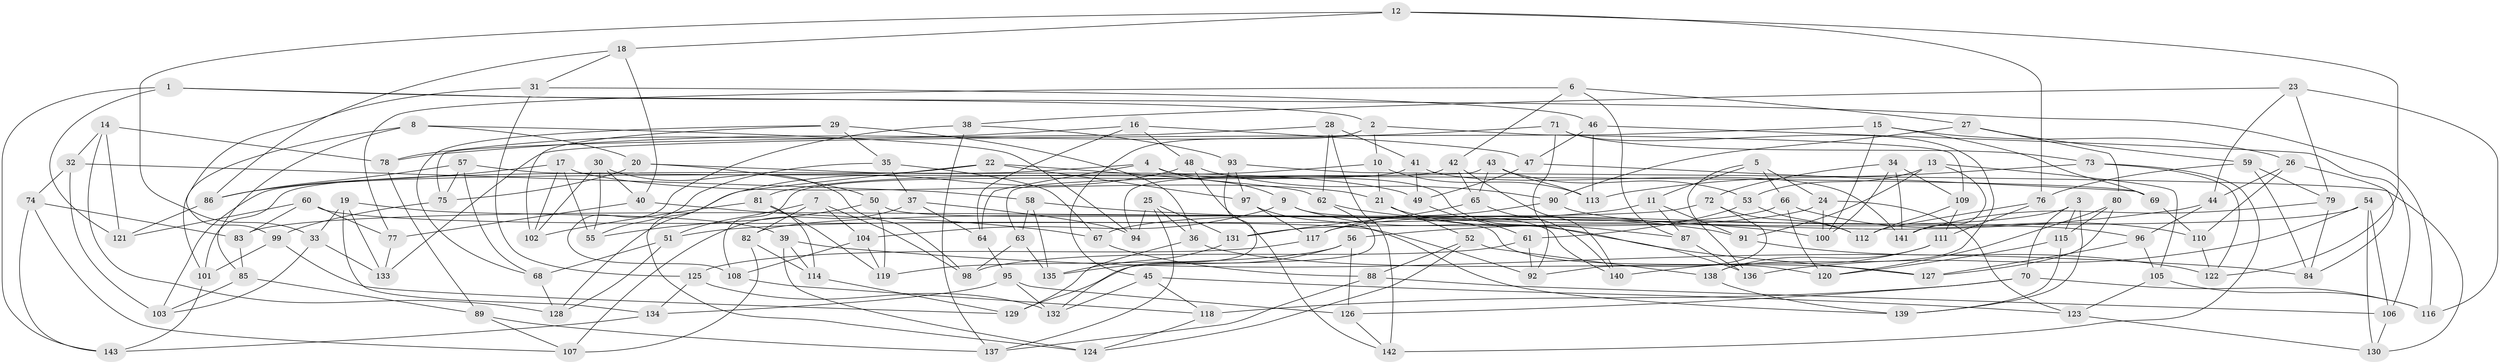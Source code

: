 // coarse degree distribution, {6: 0.5108695652173914, 4: 0.42391304347826086, 5: 0.043478260869565216, 3: 0.021739130434782608}
// Generated by graph-tools (version 1.1) at 2025/52/02/27/25 19:52:31]
// undirected, 143 vertices, 286 edges
graph export_dot {
graph [start="1"]
  node [color=gray90,style=filled];
  1;
  2;
  3;
  4;
  5;
  6;
  7;
  8;
  9;
  10;
  11;
  12;
  13;
  14;
  15;
  16;
  17;
  18;
  19;
  20;
  21;
  22;
  23;
  24;
  25;
  26;
  27;
  28;
  29;
  30;
  31;
  32;
  33;
  34;
  35;
  36;
  37;
  38;
  39;
  40;
  41;
  42;
  43;
  44;
  45;
  46;
  47;
  48;
  49;
  50;
  51;
  52;
  53;
  54;
  55;
  56;
  57;
  58;
  59;
  60;
  61;
  62;
  63;
  64;
  65;
  66;
  67;
  68;
  69;
  70;
  71;
  72;
  73;
  74;
  75;
  76;
  77;
  78;
  79;
  80;
  81;
  82;
  83;
  84;
  85;
  86;
  87;
  88;
  89;
  90;
  91;
  92;
  93;
  94;
  95;
  96;
  97;
  98;
  99;
  100;
  101;
  102;
  103;
  104;
  105;
  106;
  107;
  108;
  109;
  110;
  111;
  112;
  113;
  114;
  115;
  116;
  117;
  118;
  119;
  120;
  121;
  122;
  123;
  124;
  125;
  126;
  127;
  128;
  129;
  130;
  131;
  132;
  133;
  134;
  135;
  136;
  137;
  138;
  139;
  140;
  141;
  142;
  143;
  1 -- 2;
  1 -- 143;
  1 -- 121;
  1 -- 116;
  2 -- 45;
  2 -- 109;
  2 -- 10;
  3 -- 115;
  3 -- 70;
  3 -- 139;
  3 -- 117;
  4 -- 136;
  4 -- 64;
  4 -- 101;
  4 -- 9;
  5 -- 136;
  5 -- 66;
  5 -- 24;
  5 -- 11;
  6 -- 27;
  6 -- 42;
  6 -- 77;
  6 -- 87;
  7 -- 82;
  7 -- 104;
  7 -- 98;
  7 -- 51;
  8 -- 101;
  8 -- 20;
  8 -- 85;
  8 -- 94;
  9 -- 127;
  9 -- 140;
  9 -- 104;
  10 -- 113;
  10 -- 21;
  10 -- 81;
  11 -- 87;
  11 -- 91;
  11 -- 51;
  12 -- 76;
  12 -- 122;
  12 -- 18;
  12 -- 33;
  13 -- 53;
  13 -- 105;
  13 -- 141;
  13 -- 91;
  14 -- 78;
  14 -- 128;
  14 -- 121;
  14 -- 32;
  15 -- 69;
  15 -- 133;
  15 -- 26;
  15 -- 100;
  16 -- 64;
  16 -- 48;
  16 -- 78;
  16 -- 47;
  17 -- 21;
  17 -- 86;
  17 -- 55;
  17 -- 102;
  18 -- 31;
  18 -- 86;
  18 -- 40;
  19 -- 33;
  19 -- 133;
  19 -- 39;
  19 -- 134;
  20 -- 49;
  20 -- 75;
  20 -- 50;
  21 -- 52;
  21 -- 87;
  22 -- 62;
  22 -- 124;
  22 -- 97;
  22 -- 103;
  23 -- 44;
  23 -- 116;
  23 -- 79;
  23 -- 38;
  24 -- 123;
  24 -- 131;
  24 -- 100;
  25 -- 137;
  25 -- 94;
  25 -- 131;
  25 -- 36;
  26 -- 44;
  26 -- 110;
  26 -- 84;
  27 -- 80;
  27 -- 59;
  27 -- 90;
  28 -- 142;
  28 -- 62;
  28 -- 41;
  28 -- 75;
  29 -- 68;
  29 -- 36;
  29 -- 35;
  29 -- 102;
  30 -- 98;
  30 -- 55;
  30 -- 102;
  30 -- 40;
  31 -- 46;
  31 -- 99;
  31 -- 125;
  32 -- 74;
  32 -- 58;
  32 -- 103;
  33 -- 103;
  33 -- 133;
  34 -- 141;
  34 -- 100;
  34 -- 109;
  34 -- 72;
  35 -- 67;
  35 -- 55;
  35 -- 37;
  36 -- 127;
  36 -- 129;
  37 -- 107;
  37 -- 64;
  37 -- 94;
  38 -- 93;
  38 -- 108;
  38 -- 137;
  39 -- 114;
  39 -- 124;
  39 -- 84;
  40 -- 77;
  40 -- 67;
  41 -- 108;
  41 -- 49;
  41 -- 141;
  42 -- 140;
  42 -- 94;
  42 -- 65;
  43 -- 53;
  43 -- 63;
  43 -- 65;
  43 -- 113;
  44 -- 96;
  44 -- 56;
  45 -- 118;
  45 -- 132;
  45 -- 123;
  46 -- 47;
  46 -- 113;
  46 -- 106;
  47 -- 69;
  47 -- 49;
  48 -- 128;
  48 -- 90;
  48 -- 142;
  49 -- 61;
  50 -- 120;
  50 -- 55;
  50 -- 119;
  51 -- 68;
  51 -- 128;
  52 -- 138;
  52 -- 124;
  52 -- 88;
  53 -- 112;
  53 -- 61;
  54 -- 82;
  54 -- 106;
  54 -- 130;
  54 -- 136;
  56 -- 126;
  56 -- 135;
  56 -- 119;
  57 -- 86;
  57 -- 75;
  57 -- 68;
  57 -- 69;
  58 -- 100;
  58 -- 135;
  58 -- 63;
  59 -- 76;
  59 -- 84;
  59 -- 79;
  60 -- 77;
  60 -- 121;
  60 -- 92;
  60 -- 83;
  61 -- 92;
  61 -- 98;
  62 -- 129;
  62 -- 91;
  63 -- 98;
  63 -- 135;
  64 -- 95;
  65 -- 140;
  65 -- 131;
  66 -- 67;
  66 -- 120;
  66 -- 110;
  67 -- 88;
  68 -- 128;
  69 -- 110;
  70 -- 126;
  70 -- 118;
  70 -- 116;
  71 -- 78;
  71 -- 92;
  71 -- 138;
  71 -- 73;
  72 -- 92;
  72 -- 112;
  72 -- 83;
  73 -- 122;
  73 -- 113;
  73 -- 142;
  74 -- 83;
  74 -- 107;
  74 -- 143;
  75 -- 99;
  76 -- 111;
  76 -- 112;
  77 -- 133;
  78 -- 89;
  79 -- 84;
  79 -- 141;
  80 -- 120;
  80 -- 127;
  80 -- 115;
  81 -- 119;
  81 -- 114;
  81 -- 102;
  82 -- 107;
  82 -- 114;
  83 -- 85;
  85 -- 103;
  85 -- 89;
  86 -- 121;
  87 -- 136;
  88 -- 106;
  88 -- 137;
  89 -- 137;
  89 -- 107;
  90 -- 96;
  90 -- 117;
  91 -- 122;
  93 -- 97;
  93 -- 132;
  93 -- 130;
  95 -- 126;
  95 -- 134;
  95 -- 132;
  96 -- 127;
  96 -- 105;
  97 -- 139;
  97 -- 117;
  99 -- 129;
  99 -- 101;
  101 -- 143;
  104 -- 119;
  104 -- 108;
  105 -- 116;
  105 -- 123;
  106 -- 130;
  108 -- 118;
  109 -- 112;
  109 -- 111;
  110 -- 122;
  111 -- 140;
  111 -- 138;
  114 -- 129;
  115 -- 120;
  115 -- 139;
  117 -- 125;
  118 -- 124;
  123 -- 130;
  125 -- 134;
  125 -- 132;
  126 -- 142;
  131 -- 135;
  134 -- 143;
  138 -- 139;
}
